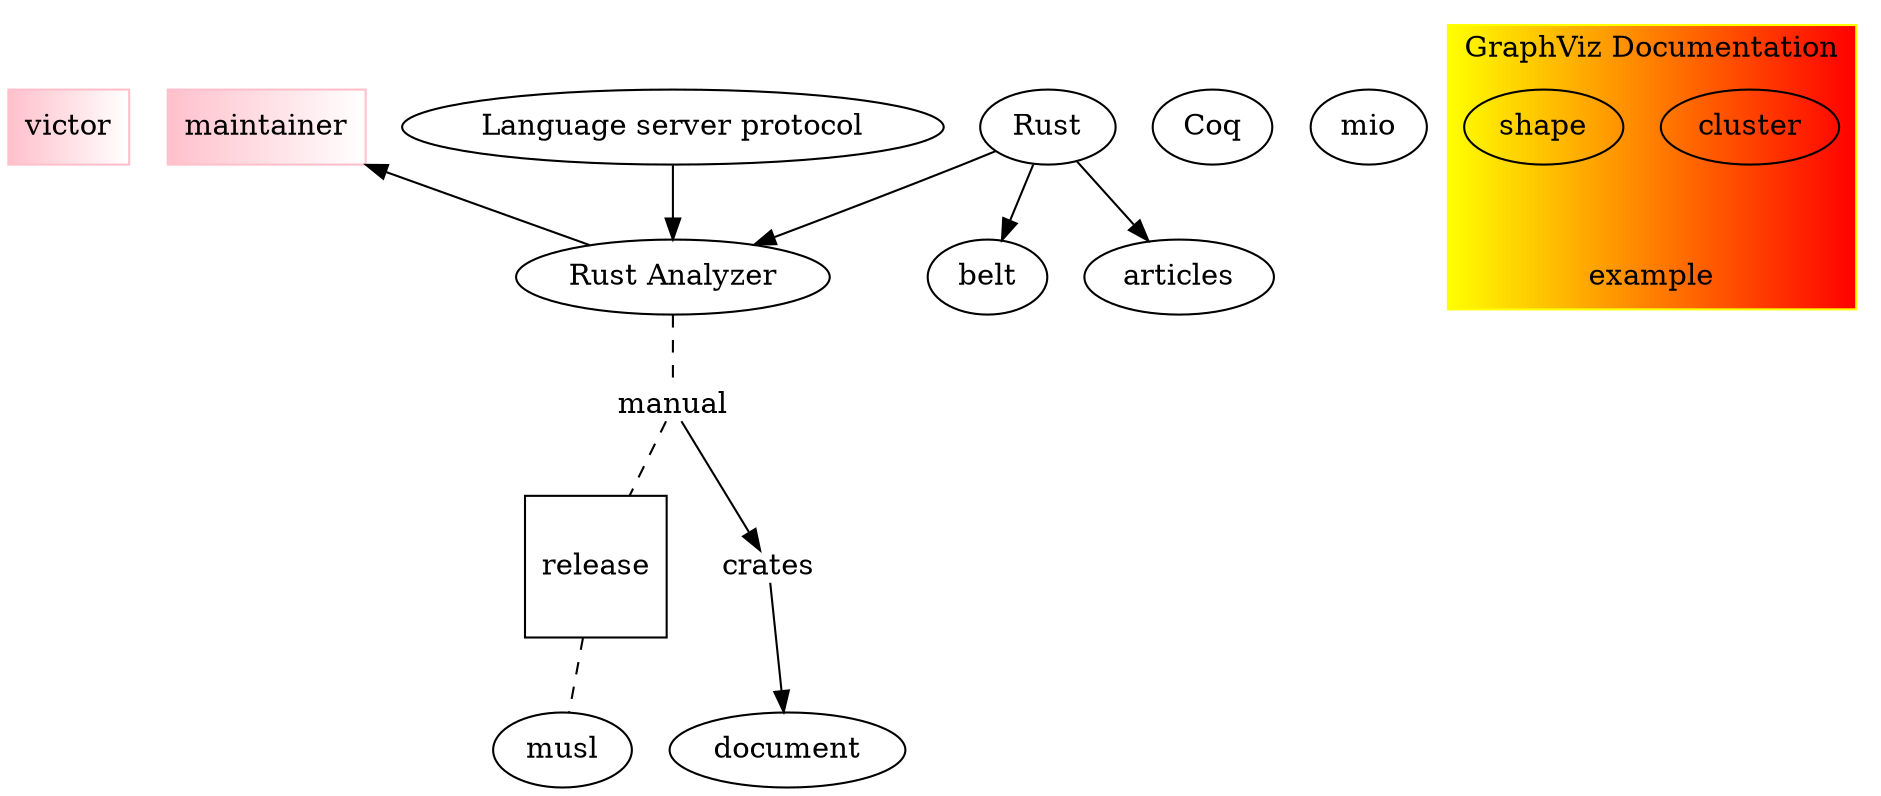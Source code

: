 digraph {
    graph [style = dotted;];
    subgraph people{
        
        node [shape = rect; color = "pink:white"; style = filled;];
        victor[URL="https://people.mpi-sws.org/~viktor/"]
        maintainer [URL = "https://github.com/matklad";];
    }
    subgraph document {
        node [color = blue; style = filled;];
    }
    rust_analyzer [label = "Rust Analyzer";URL = "https://rust-analyzer.github.io/";];
    lsp [label = "Language server protocol";URL = "https://microsoft.github.io/language-server-protocol/";];
    rust [label = "Rust";URL = "https://www.rust-lang.org/";];
    belt [URL = "https://plv.mpi-sws.org/rustbelt/";];
    articles [URL = "https://alastairreid.github.io/RelatedWork/notes/rust-language/";];
    release [URL = "https://github.com/rust-lang/rust-analyzer/releases";shape = square;];
    musl [URL = "https://www.musl-libc.org/";];
    Coq [URL="https://coq.inria.fr/"]
    mio [URL="https://docs.rs/mio/1.0.2/mio/"]
    

    ra_ap_rust_analyzer_documentation [label = "document";];
    rust -> rust_analyzer;
    lsp -> rust_analyzer;
    
    manual [shape = plain;URL = "https://rust-analyzer.github.io/manual.html#toolchain";];
    crates [shape = plain;URL = "https://rust-analyzer.github.io/manual.html#crates";];
    manual -> crates;
    crates -> ra_ap_rust_analyzer_documentation;
    rust_analyzer -> manual -> release [style = dashed; dir = none;];
    maintainer -> rust_analyzer [dir = back;];
    rust -> articles;
    rust -> belt;
    release -> musl [style = dashed; dir = none;];
    
    
    subgraph cluster_graphviz {
        graph [color="yellow:red"; style=filled;];
        // TODO: make link abailable to the whole subgraph not just to the label.
        URL = "https://graphviz.gitlab.io/doc/info/lang.html";
        label = "GraphViz Documentation";
        cluster [URL = "https://graphviz.gitlab.io/doc/info/lang.html#subgraphs-and-clusters";];
        shape [URL = "https://graphviz.org/doc/info/shapes.html";];
        subgraph {
            node [shape = plain;];
            rank = sink;
            example [URL = "https://observablehq.com/@brianstringfellow/graphvis-subgraph-table-label";];
        }
    }
}
